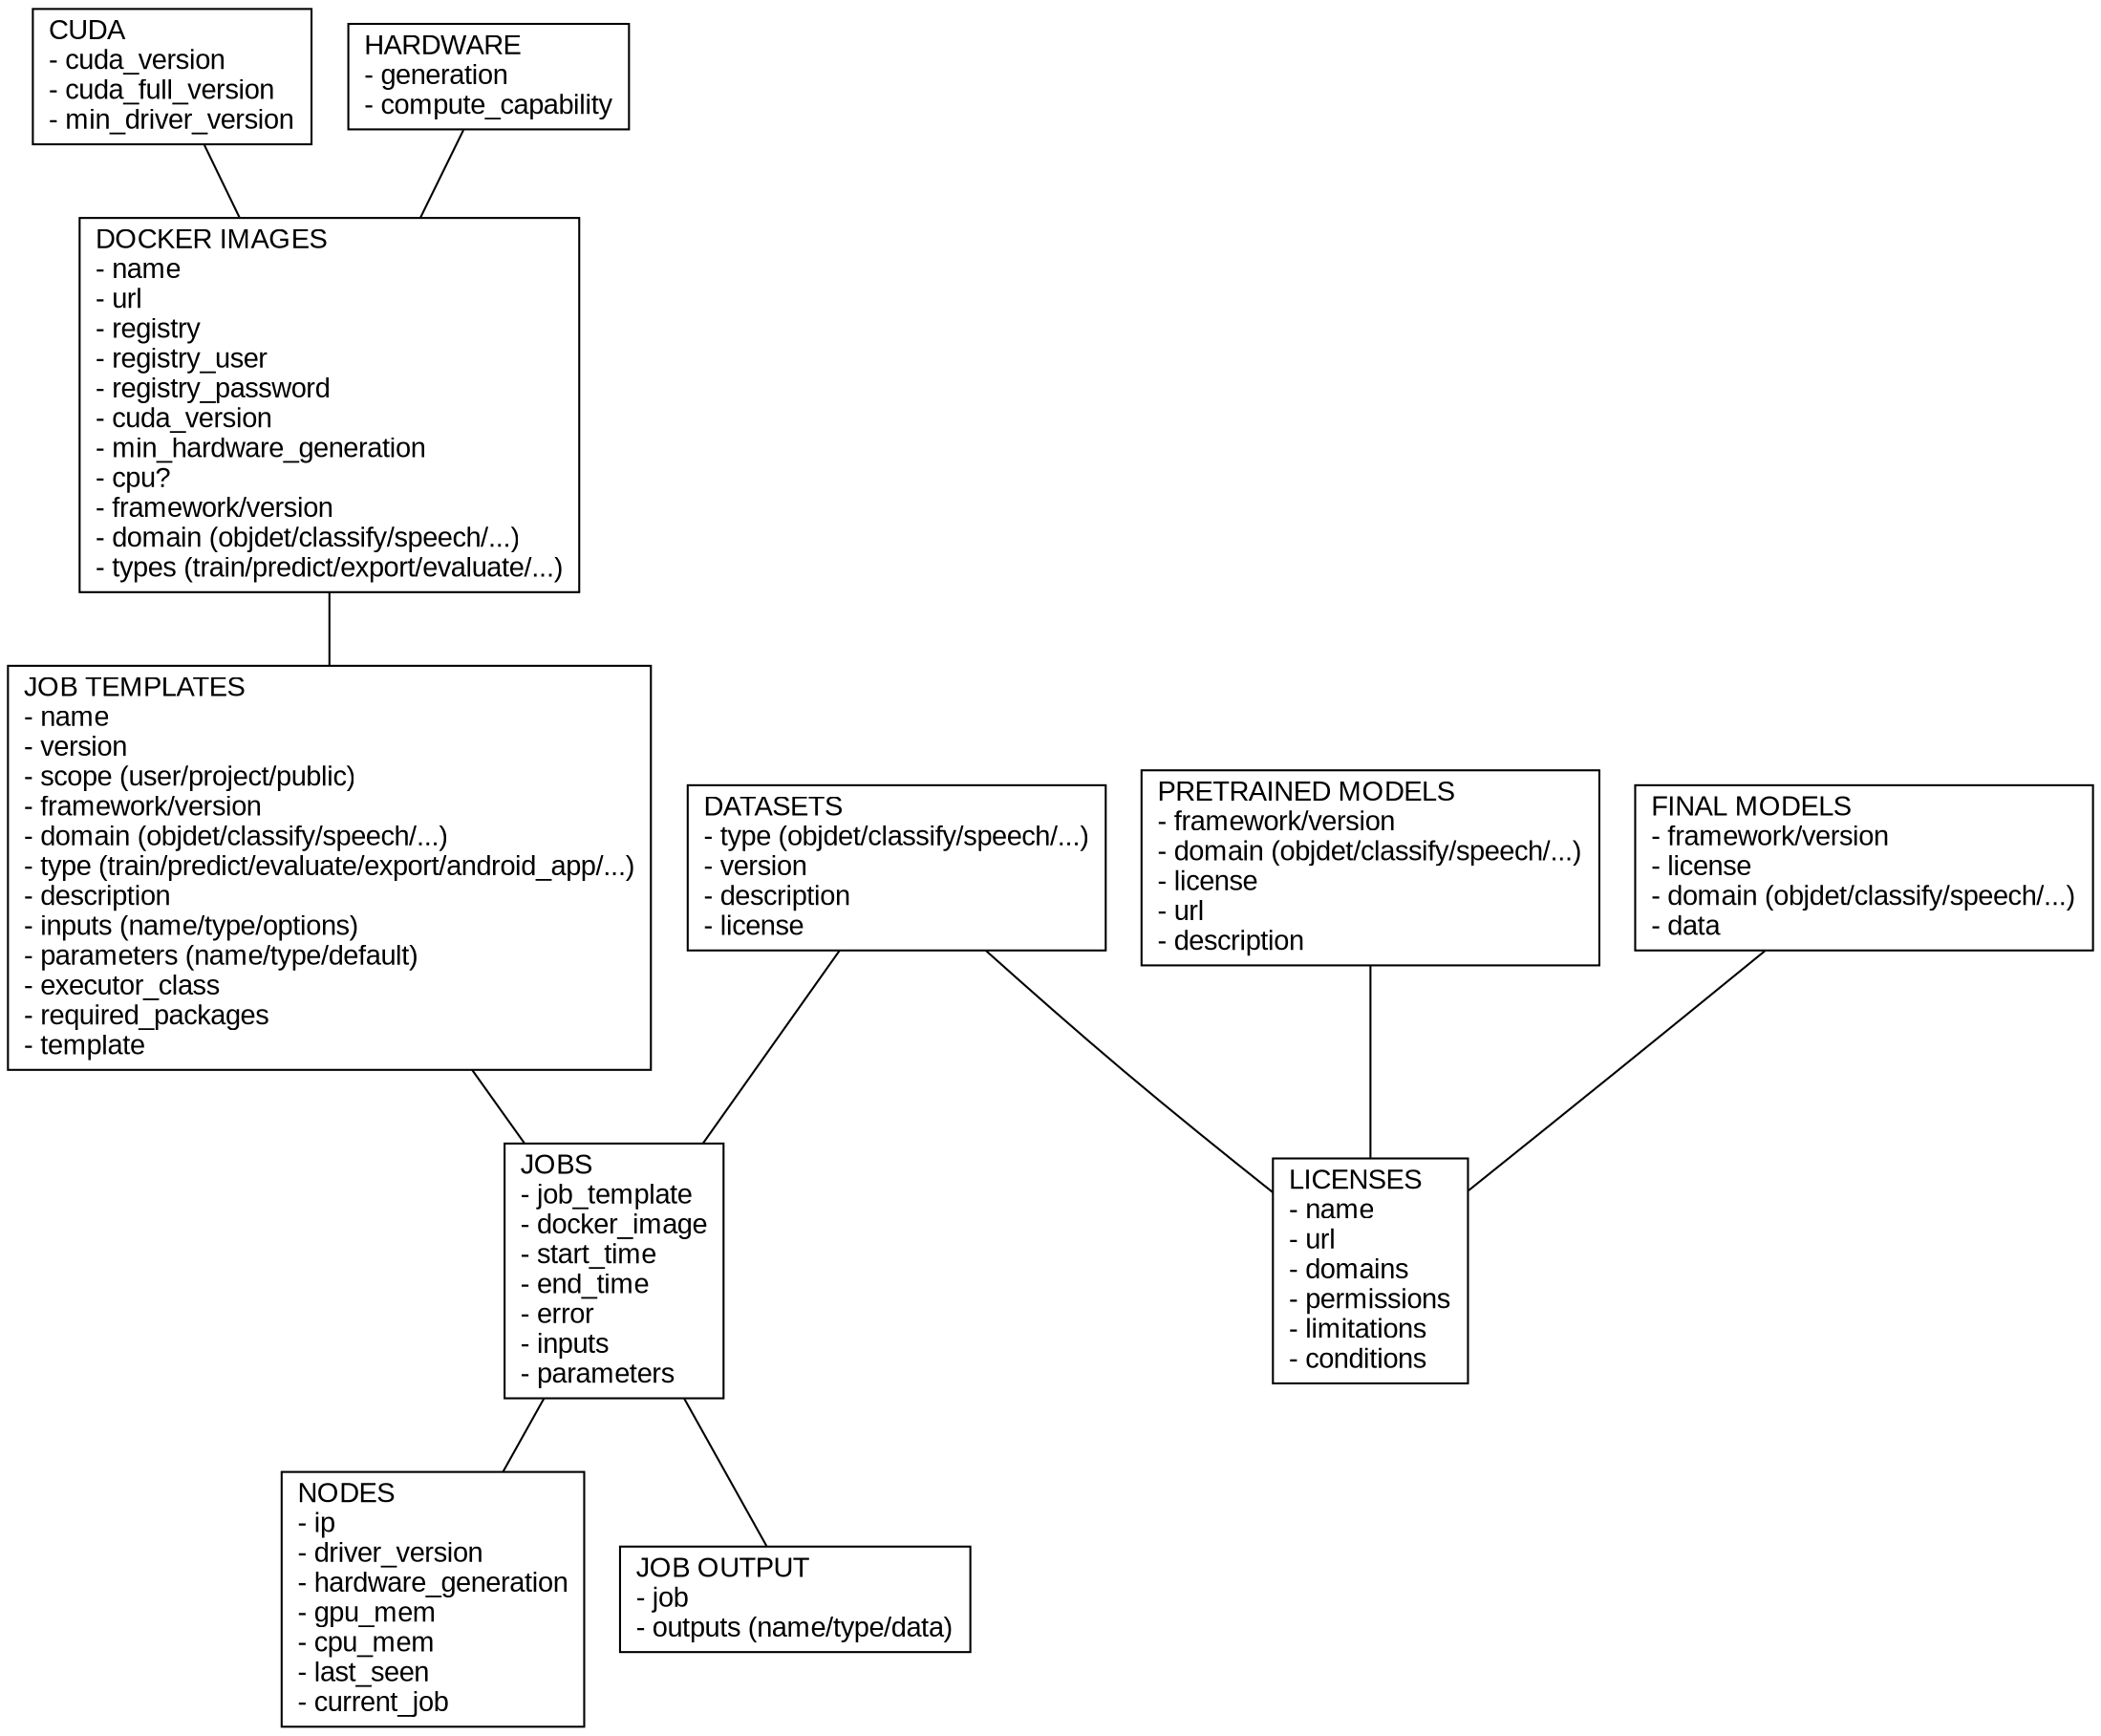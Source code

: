 graph {

  node [shape=record fontname=Arial];

  cuda [label = "CUDA\l- cuda_version\l- cuda_full_version\l- min_driver_version"];
  hardware [label = "HARDWARE\l- generation\l- compute_capability"];
  licenses [label = "LICENSES\l- name\l- url\l- domains\l- permissions\l- limitations\l- conditions\l"];
  datasets [label = "DATASETS\l- type (objdet/classify/speech/...)\l- version\l- description\l- license\l"];
  //dataset_conversions [label = "DATASET CONVERSIONS\l- framework/version\l- domain (objdet/classify/speech/...)\l- options (for wai.annotations)\l"];
  pretrained_models [label = "PRETRAINED MODELS\l- framework/version\l- domain (objdet/classify/speech/...)\l- license\l- url\l- description\l"];
  final_models [label = "FINAL MODELS\l- framework/version\l- license\l- domain (objdet/classify/speech/...)\l- data\l"];
  nodes [label = "NODES\l- ip\l- driver_version\l- hardware_generation\l- gpu_mem\l- cpu_mem\l- last_seen\l- current_job\l"];
  jobs [label = "JOBS\l- job_template\l- docker_image\l- start_time\l- end_time\l- error\l- inputs\l- parameters\l"];
  job_templates [label = "JOB TEMPLATES\l- name\l- version\l- scope (user/project/public)\l- framework/version\l- domain (objdet/classify/speech/...)\l- type (train/predict/evaluate/export/android_app/...)\l- description\l- inputs (name/type/options)\l- parameters (name/type/default)\l- executor_class\l- required_packages\l- template\l"];
  job_output [label = "JOB OUTPUT\l- job\l- outputs (name/type/data)\l"];
  //job_visualization [label = "JOB VISUALIZATION\l- job\l- template\l"];
  //job_visualization_templates [label = "JOB VISUALIZATION TEMPLATES\leg Tensorboard"];
  docker_images [label = "DOCKER IMAGES\l- name\l- url\l- registry\l- registry_user\l- registry_password\l- cuda_version\l- min_hardware_generation\l- cpu?\l- framework/version\l- domain (objdet/classify/speech/...)\l- types (train/predict/export/evaluate/...)"];
  //temp_downloads [label = "TEMP DOWNLOADS"];

  cuda -- docker_images;
  hardware -- docker_images;
  datasets -- licenses;
  datasets -- jobs;
  pretrained_models -- licenses;
  final_models -- licenses;
  job_templates -- jobs;
  jobs -- job_output;
  jobs -- nodes;
  //job_output -- job_visualization;
  //job_visualization_templates -- job_visualization;
  //job_visualization_templates -- docker_images;
  docker_images -- job_templates;
  //dataset_conversions -- job_templates;
}
